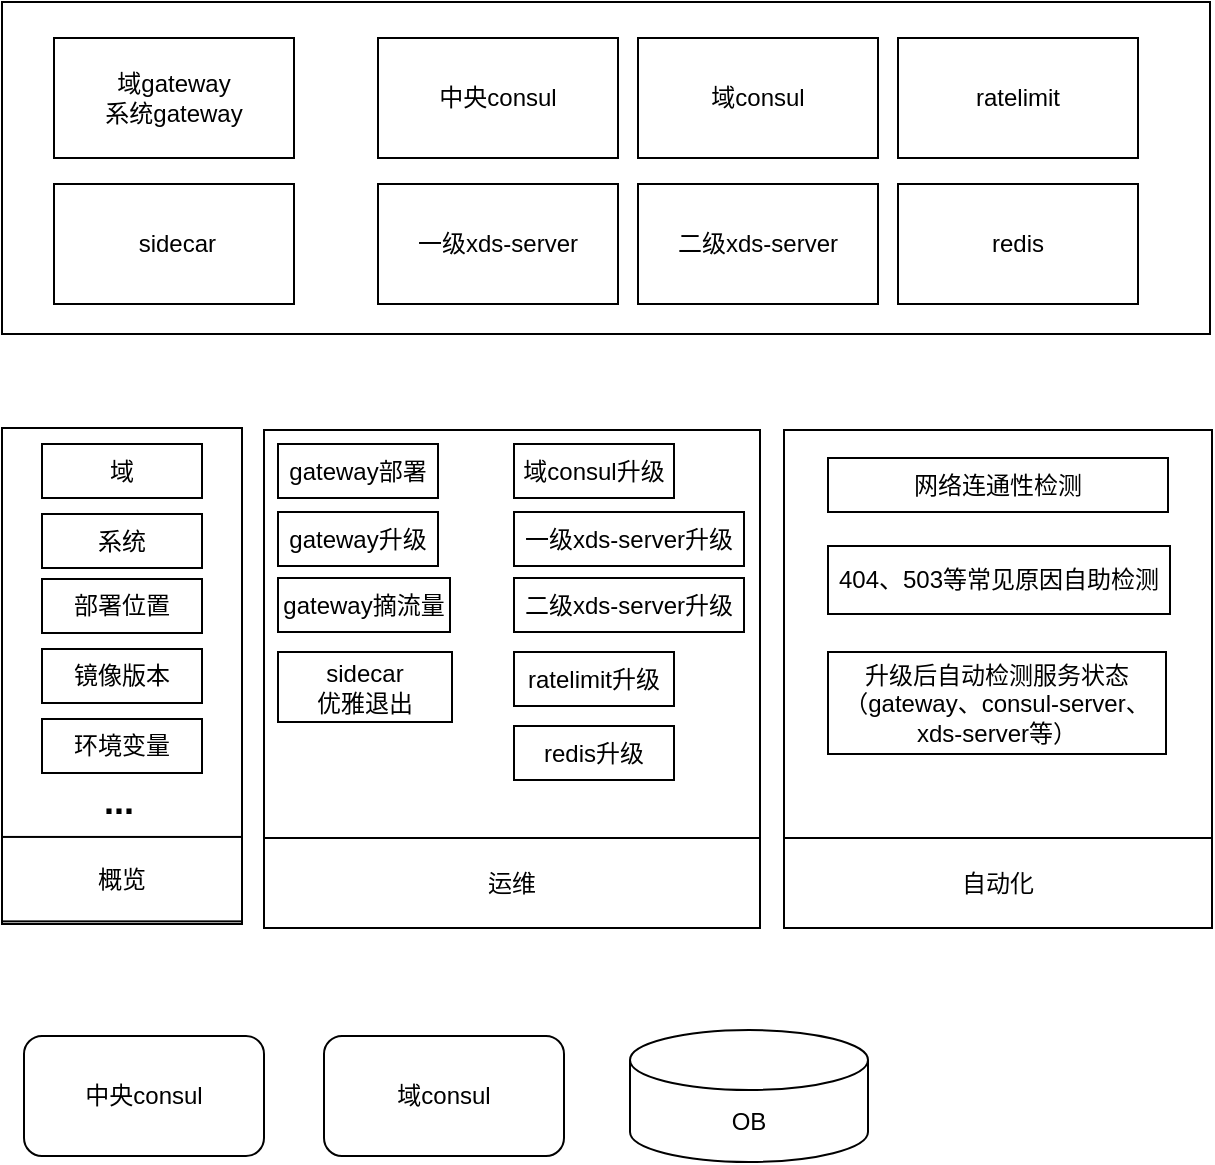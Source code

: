 <mxfile version="26.0.11">
  <diagram name="第 1 页" id="9Li6IN2-fdfVNfoZi-YO">
    <mxGraphModel dx="1122" dy="712" grid="0" gridSize="10" guides="1" tooltips="1" connect="1" arrows="1" fold="1" page="1" pageScale="1" pageWidth="827" pageHeight="1169" math="0" shadow="0">
      <root>
        <mxCell id="0" />
        <mxCell id="1" parent="0" />
        <mxCell id="gm98-_d_66KDWPCI6MxP-15" value="" style="group" vertex="1" connectable="0" parent="1">
          <mxGeometry x="137" y="353" width="120" height="248" as="geometry" />
        </mxCell>
        <mxCell id="gm98-_d_66KDWPCI6MxP-13" value="" style="rounded=0;whiteSpace=wrap;html=1;" vertex="1" parent="gm98-_d_66KDWPCI6MxP-15">
          <mxGeometry width="120" height="248.0" as="geometry" />
        </mxCell>
        <mxCell id="gm98-_d_66KDWPCI6MxP-14" value="概览" style="rounded=0;whiteSpace=wrap;html=1;" vertex="1" parent="gm98-_d_66KDWPCI6MxP-15">
          <mxGeometry y="204.468" width="120" height="42.213" as="geometry" />
        </mxCell>
        <mxCell id="gm98-_d_66KDWPCI6MxP-10" value="部署位置" style="rounded=0;whiteSpace=wrap;html=1;" vertex="1" parent="gm98-_d_66KDWPCI6MxP-15">
          <mxGeometry x="20" y="75.5" width="80" height="27" as="geometry" />
        </mxCell>
        <mxCell id="gm98-_d_66KDWPCI6MxP-11" value="镜像版本" style="rounded=0;whiteSpace=wrap;html=1;" vertex="1" parent="gm98-_d_66KDWPCI6MxP-15">
          <mxGeometry x="20" y="110.5" width="80" height="27" as="geometry" />
        </mxCell>
        <mxCell id="gm98-_d_66KDWPCI6MxP-12" value="环境变量" style="rounded=0;whiteSpace=wrap;html=1;" vertex="1" parent="gm98-_d_66KDWPCI6MxP-15">
          <mxGeometry x="20" y="145.5" width="80" height="27" as="geometry" />
        </mxCell>
        <mxCell id="gm98-_d_66KDWPCI6MxP-16" value="&lt;span style=&quot;font-size: 18px;&quot;&gt;&lt;b&gt;...&lt;/b&gt;&lt;/span&gt;" style="text;html=1;align=center;verticalAlign=middle;resizable=0;points=[];autosize=1;strokeColor=none;fillColor=none;" vertex="1" parent="gm98-_d_66KDWPCI6MxP-15">
          <mxGeometry x="41" y="170.47" width="33" height="34" as="geometry" />
        </mxCell>
        <mxCell id="gm98-_d_66KDWPCI6MxP-17" value="域" style="rounded=0;whiteSpace=wrap;html=1;" vertex="1" parent="gm98-_d_66KDWPCI6MxP-15">
          <mxGeometry x="20" y="8" width="80" height="27" as="geometry" />
        </mxCell>
        <mxCell id="gm98-_d_66KDWPCI6MxP-18" value="系统" style="rounded=0;whiteSpace=wrap;html=1;" vertex="1" parent="gm98-_d_66KDWPCI6MxP-15">
          <mxGeometry x="20" y="43" width="80" height="27" as="geometry" />
        </mxCell>
        <mxCell id="gm98-_d_66KDWPCI6MxP-9" value="" style="rounded=0;whiteSpace=wrap;html=1;" vertex="1" parent="1">
          <mxGeometry x="137" y="140" width="604" height="166" as="geometry" />
        </mxCell>
        <mxCell id="gm98-_d_66KDWPCI6MxP-1" value="域gateway&lt;div&gt;系统gateway&lt;/div&gt;" style="rounded=0;whiteSpace=wrap;html=1;" vertex="1" parent="1">
          <mxGeometry x="163" y="158" width="120" height="60" as="geometry" />
        </mxCell>
        <mxCell id="gm98-_d_66KDWPCI6MxP-2" value="&amp;nbsp;sidecar" style="rounded=0;whiteSpace=wrap;html=1;" vertex="1" parent="1">
          <mxGeometry x="163" y="231" width="120" height="60" as="geometry" />
        </mxCell>
        <mxCell id="gm98-_d_66KDWPCI6MxP-3" value="中央consul" style="rounded=0;whiteSpace=wrap;html=1;" vertex="1" parent="1">
          <mxGeometry x="325" y="158" width="120" height="60" as="geometry" />
        </mxCell>
        <mxCell id="gm98-_d_66KDWPCI6MxP-4" value="域consul" style="rounded=0;whiteSpace=wrap;html=1;" vertex="1" parent="1">
          <mxGeometry x="455" y="158" width="120" height="60" as="geometry" />
        </mxCell>
        <mxCell id="gm98-_d_66KDWPCI6MxP-5" value="ratelimit" style="rounded=0;whiteSpace=wrap;html=1;" vertex="1" parent="1">
          <mxGeometry x="585" y="158" width="120" height="60" as="geometry" />
        </mxCell>
        <mxCell id="gm98-_d_66KDWPCI6MxP-6" value="一级xds-server" style="rounded=0;whiteSpace=wrap;html=1;" vertex="1" parent="1">
          <mxGeometry x="325" y="231" width="120" height="60" as="geometry" />
        </mxCell>
        <mxCell id="gm98-_d_66KDWPCI6MxP-7" value="二级xds-server" style="rounded=0;whiteSpace=wrap;html=1;" vertex="1" parent="1">
          <mxGeometry x="455" y="231" width="120" height="60" as="geometry" />
        </mxCell>
        <mxCell id="gm98-_d_66KDWPCI6MxP-8" value="redis" style="rounded=0;whiteSpace=wrap;html=1;" vertex="1" parent="1">
          <mxGeometry x="585" y="231" width="120" height="60" as="geometry" />
        </mxCell>
        <mxCell id="gm98-_d_66KDWPCI6MxP-22" value="" style="group" vertex="1" connectable="0" parent="1">
          <mxGeometry x="268" y="354" width="248" height="249" as="geometry" />
        </mxCell>
        <mxCell id="gm98-_d_66KDWPCI6MxP-20" value="" style="rounded=0;whiteSpace=wrap;html=1;" vertex="1" parent="gm98-_d_66KDWPCI6MxP-22">
          <mxGeometry width="248" height="249" as="geometry" />
        </mxCell>
        <mxCell id="gm98-_d_66KDWPCI6MxP-21" value="运维" style="rounded=0;whiteSpace=wrap;html=1;" vertex="1" parent="gm98-_d_66KDWPCI6MxP-22">
          <mxGeometry y="204" width="248" height="45" as="geometry" />
        </mxCell>
        <mxCell id="gm98-_d_66KDWPCI6MxP-23" value="gateway部署" style="rounded=0;whiteSpace=wrap;html=1;" vertex="1" parent="gm98-_d_66KDWPCI6MxP-22">
          <mxGeometry x="7" y="7" width="80" height="27" as="geometry" />
        </mxCell>
        <mxCell id="gm98-_d_66KDWPCI6MxP-27" value="gateway摘流量" style="rounded=0;whiteSpace=wrap;html=1;" vertex="1" parent="gm98-_d_66KDWPCI6MxP-22">
          <mxGeometry x="7" y="74" width="86" height="27" as="geometry" />
        </mxCell>
        <mxCell id="gm98-_d_66KDWPCI6MxP-26" value="sidecar&lt;div&gt;优雅退出&lt;/div&gt;" style="rounded=0;whiteSpace=wrap;html=1;" vertex="1" parent="gm98-_d_66KDWPCI6MxP-22">
          <mxGeometry x="7" y="111" width="87" height="35" as="geometry" />
        </mxCell>
        <mxCell id="gm98-_d_66KDWPCI6MxP-25" value="域consul升级" style="rounded=0;whiteSpace=wrap;html=1;" vertex="1" parent="gm98-_d_66KDWPCI6MxP-22">
          <mxGeometry x="125" y="7" width="80" height="27" as="geometry" />
        </mxCell>
        <mxCell id="gm98-_d_66KDWPCI6MxP-24" value="gateway升级" style="rounded=0;whiteSpace=wrap;html=1;" vertex="1" parent="gm98-_d_66KDWPCI6MxP-22">
          <mxGeometry x="7" y="41" width="80" height="27" as="geometry" />
        </mxCell>
        <mxCell id="gm98-_d_66KDWPCI6MxP-29" value="一级xds-server升级" style="rounded=0;whiteSpace=wrap;html=1;" vertex="1" parent="gm98-_d_66KDWPCI6MxP-22">
          <mxGeometry x="125" y="41" width="115" height="27" as="geometry" />
        </mxCell>
        <mxCell id="gm98-_d_66KDWPCI6MxP-30" value="二级xds-server升级" style="rounded=0;whiteSpace=wrap;html=1;" vertex="1" parent="gm98-_d_66KDWPCI6MxP-22">
          <mxGeometry x="125" y="74" width="115" height="27" as="geometry" />
        </mxCell>
        <mxCell id="gm98-_d_66KDWPCI6MxP-31" value="ratelimit升级" style="rounded=0;whiteSpace=wrap;html=1;" vertex="1" parent="gm98-_d_66KDWPCI6MxP-22">
          <mxGeometry x="125" y="111" width="80" height="27" as="geometry" />
        </mxCell>
        <mxCell id="gm98-_d_66KDWPCI6MxP-32" value="redis升级" style="rounded=0;whiteSpace=wrap;html=1;" vertex="1" parent="gm98-_d_66KDWPCI6MxP-22">
          <mxGeometry x="125" y="148" width="80" height="27" as="geometry" />
        </mxCell>
        <mxCell id="gm98-_d_66KDWPCI6MxP-33" value="" style="group" vertex="1" connectable="0" parent="1">
          <mxGeometry x="528" y="354" width="214" height="249" as="geometry" />
        </mxCell>
        <mxCell id="gm98-_d_66KDWPCI6MxP-34" value="" style="rounded=0;whiteSpace=wrap;html=1;" vertex="1" parent="gm98-_d_66KDWPCI6MxP-33">
          <mxGeometry width="214" height="249" as="geometry" />
        </mxCell>
        <mxCell id="gm98-_d_66KDWPCI6MxP-35" value="自动化" style="rounded=0;whiteSpace=wrap;html=1;" vertex="1" parent="gm98-_d_66KDWPCI6MxP-33">
          <mxGeometry y="204" width="214" height="45" as="geometry" />
        </mxCell>
        <mxCell id="gm98-_d_66KDWPCI6MxP-46" value="404、503等常见原因自助检测" style="rounded=0;whiteSpace=wrap;html=1;" vertex="1" parent="gm98-_d_66KDWPCI6MxP-33">
          <mxGeometry x="22" y="58" width="171" height="34" as="geometry" />
        </mxCell>
        <mxCell id="gm98-_d_66KDWPCI6MxP-36" value="网络连通性检测" style="rounded=0;whiteSpace=wrap;html=1;" vertex="1" parent="gm98-_d_66KDWPCI6MxP-33">
          <mxGeometry x="22" y="14" width="170" height="27" as="geometry" />
        </mxCell>
        <mxCell id="gm98-_d_66KDWPCI6MxP-41" value="升级后自动检测服务状态&lt;div&gt;（gateway、consul-server、&lt;/div&gt;&lt;div&gt;xds-server等）&lt;/div&gt;" style="rounded=0;whiteSpace=wrap;html=1;" vertex="1" parent="gm98-_d_66KDWPCI6MxP-33">
          <mxGeometry x="22" y="111" width="169" height="51" as="geometry" />
        </mxCell>
        <mxCell id="gm98-_d_66KDWPCI6MxP-49" value="域consul" style="rounded=1;whiteSpace=wrap;html=1;" vertex="1" parent="1">
          <mxGeometry x="298" y="657" width="120" height="60" as="geometry" />
        </mxCell>
        <mxCell id="gm98-_d_66KDWPCI6MxP-50" value="OB" style="shape=cylinder3;whiteSpace=wrap;html=1;boundedLbl=1;backgroundOutline=1;size=15;" vertex="1" parent="1">
          <mxGeometry x="451" y="654" width="119" height="66" as="geometry" />
        </mxCell>
        <mxCell id="gm98-_d_66KDWPCI6MxP-51" value="中央consul" style="rounded=1;whiteSpace=wrap;html=1;" vertex="1" parent="1">
          <mxGeometry x="148" y="657" width="120" height="60" as="geometry" />
        </mxCell>
      </root>
    </mxGraphModel>
  </diagram>
</mxfile>
